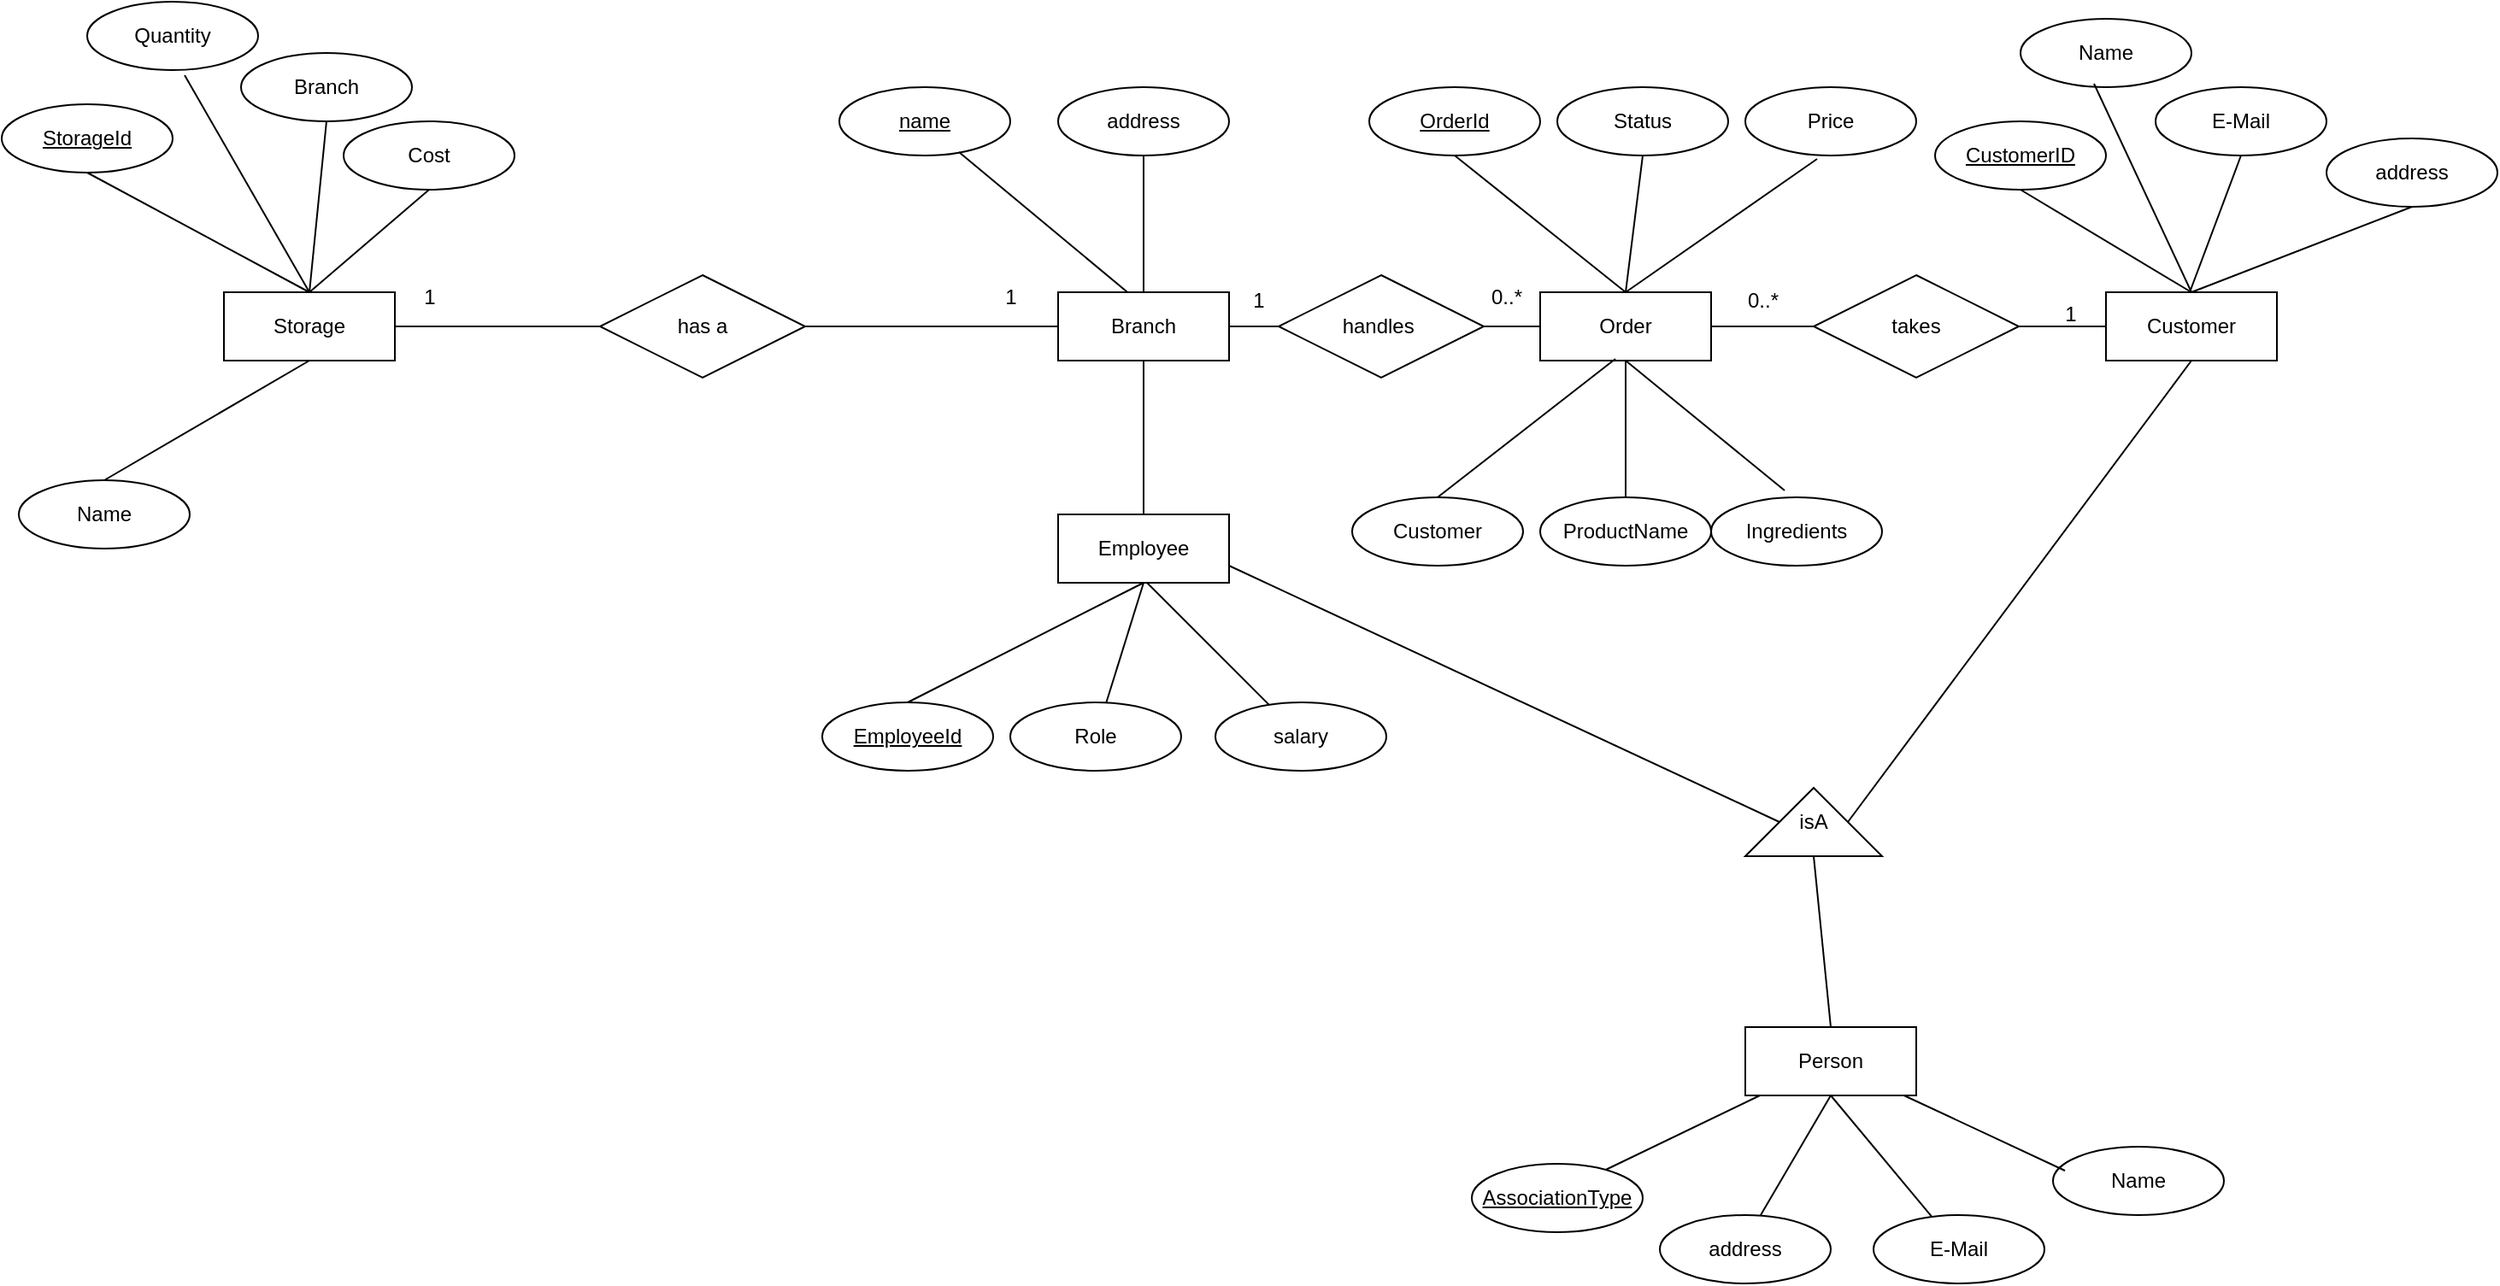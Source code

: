 <mxfile version="24.7.17">
  <diagram name="Seite-1" id="vxKh6G6KHQxjKhKFXu0W">
    <mxGraphModel dx="1853" dy="772" grid="1" gridSize="10" guides="1" tooltips="1" connect="1" arrows="1" fold="1" page="1" pageScale="1" pageWidth="827" pageHeight="1169" math="0" shadow="0">
      <root>
        <mxCell id="0" />
        <mxCell id="1" parent="0" />
        <mxCell id="fLtBAiW2MONKm0dWIwBf-2" value="name" style="ellipse;whiteSpace=wrap;html=1;align=center;fontStyle=4;" vertex="1" parent="1">
          <mxGeometry x="450" y="240" width="100" height="40" as="geometry" />
        </mxCell>
        <mxCell id="fLtBAiW2MONKm0dWIwBf-3" value="" style="endArrow=none;html=1;rounded=0;exitX=0.72;exitY=0.95;exitDx=0;exitDy=0;exitPerimeter=0;entryX=0.43;entryY=0.05;entryDx=0;entryDy=0;entryPerimeter=0;" edge="1" parent="1" target="fLtBAiW2MONKm0dWIwBf-4">
          <mxGeometry relative="1" as="geometry">
            <mxPoint x="520" y="278" as="sourcePoint" />
            <mxPoint x="621.04" y="342" as="targetPoint" />
          </mxGeometry>
        </mxCell>
        <mxCell id="fLtBAiW2MONKm0dWIwBf-4" value="Branch" style="whiteSpace=wrap;html=1;align=center;" vertex="1" parent="1">
          <mxGeometry x="578" y="360" width="100" height="40" as="geometry" />
        </mxCell>
        <mxCell id="fLtBAiW2MONKm0dWIwBf-5" value="address" style="ellipse;whiteSpace=wrap;html=1;align=center;" vertex="1" parent="1">
          <mxGeometry x="578" y="240" width="100" height="40" as="geometry" />
        </mxCell>
        <mxCell id="fLtBAiW2MONKm0dWIwBf-6" value="" style="endArrow=none;html=1;rounded=0;entryX=0.5;entryY=1;entryDx=0;entryDy=0;exitX=0.5;exitY=0;exitDx=0;exitDy=0;" edge="1" parent="1" source="fLtBAiW2MONKm0dWIwBf-4" target="fLtBAiW2MONKm0dWIwBf-5">
          <mxGeometry relative="1" as="geometry">
            <mxPoint x="568" y="410" as="sourcePoint" />
            <mxPoint x="728" y="410" as="targetPoint" />
          </mxGeometry>
        </mxCell>
        <mxCell id="fLtBAiW2MONKm0dWIwBf-26" value="Storage" style="whiteSpace=wrap;html=1;align=center;" vertex="1" parent="1">
          <mxGeometry x="90" y="360" width="100" height="40" as="geometry" />
        </mxCell>
        <mxCell id="fLtBAiW2MONKm0dWIwBf-27" value="" style="endArrow=none;html=1;rounded=0;exitX=1;exitY=0.5;exitDx=0;exitDy=0;entryX=0;entryY=0.5;entryDx=0;entryDy=0;" edge="1" parent="1" source="fLtBAiW2MONKm0dWIwBf-26" target="fLtBAiW2MONKm0dWIwBf-4">
          <mxGeometry relative="1" as="geometry">
            <mxPoint x="380" y="400" as="sourcePoint" />
            <mxPoint x="540" y="400" as="targetPoint" />
          </mxGeometry>
        </mxCell>
        <mxCell id="fLtBAiW2MONKm0dWIwBf-28" value="has a" style="shape=rhombus;perimeter=rhombusPerimeter;whiteSpace=wrap;html=1;align=center;" vertex="1" parent="1">
          <mxGeometry x="310" y="350" width="120" height="60" as="geometry" />
        </mxCell>
        <mxCell id="fLtBAiW2MONKm0dWIwBf-29" value="StorageId" style="ellipse;whiteSpace=wrap;html=1;align=center;fontStyle=4;" vertex="1" parent="1">
          <mxGeometry x="-40" y="250" width="100" height="40" as="geometry" />
        </mxCell>
        <mxCell id="fLtBAiW2MONKm0dWIwBf-31" value="" style="endArrow=none;html=1;rounded=0;exitX=0.5;exitY=1;exitDx=0;exitDy=0;entryX=0.5;entryY=0;entryDx=0;entryDy=0;" edge="1" parent="1" source="fLtBAiW2MONKm0dWIwBf-29" target="fLtBAiW2MONKm0dWIwBf-26">
          <mxGeometry relative="1" as="geometry">
            <mxPoint x="380" y="400" as="sourcePoint" />
            <mxPoint x="540" y="400" as="targetPoint" />
          </mxGeometry>
        </mxCell>
        <mxCell id="fLtBAiW2MONKm0dWIwBf-32" value="Quantity" style="ellipse;whiteSpace=wrap;html=1;align=center;" vertex="1" parent="1">
          <mxGeometry x="10" y="190" width="100" height="40" as="geometry" />
        </mxCell>
        <mxCell id="fLtBAiW2MONKm0dWIwBf-33" value="" style="endArrow=none;html=1;rounded=0;exitX=0.5;exitY=0;exitDx=0;exitDy=0;entryX=0.57;entryY=1.075;entryDx=0;entryDy=0;entryPerimeter=0;" edge="1" parent="1" source="fLtBAiW2MONKm0dWIwBf-26" target="fLtBAiW2MONKm0dWIwBf-32">
          <mxGeometry relative="1" as="geometry">
            <mxPoint x="380" y="400" as="sourcePoint" />
            <mxPoint x="540" y="400" as="targetPoint" />
          </mxGeometry>
        </mxCell>
        <mxCell id="fLtBAiW2MONKm0dWIwBf-34" value="Branch" style="ellipse;whiteSpace=wrap;html=1;align=center;" vertex="1" parent="1">
          <mxGeometry x="100" y="220" width="100" height="40" as="geometry" />
        </mxCell>
        <mxCell id="fLtBAiW2MONKm0dWIwBf-35" style="edgeStyle=orthogonalEdgeStyle;rounded=0;orthogonalLoop=1;jettySize=auto;html=1;exitX=0.5;exitY=1;exitDx=0;exitDy=0;" edge="1" parent="1" source="fLtBAiW2MONKm0dWIwBf-26" target="fLtBAiW2MONKm0dWIwBf-26">
          <mxGeometry relative="1" as="geometry" />
        </mxCell>
        <mxCell id="fLtBAiW2MONKm0dWIwBf-36" value="" style="endArrow=none;html=1;rounded=0;exitX=0.5;exitY=0;exitDx=0;exitDy=0;entryX=0.5;entryY=1;entryDx=0;entryDy=0;" edge="1" parent="1" source="fLtBAiW2MONKm0dWIwBf-26" target="fLtBAiW2MONKm0dWIwBf-34">
          <mxGeometry relative="1" as="geometry">
            <mxPoint x="380" y="400" as="sourcePoint" />
            <mxPoint x="540" y="400" as="targetPoint" />
          </mxGeometry>
        </mxCell>
        <mxCell id="fLtBAiW2MONKm0dWIwBf-38" value="Cost" style="ellipse;whiteSpace=wrap;html=1;align=center;" vertex="1" parent="1">
          <mxGeometry x="160" y="260" width="100" height="40" as="geometry" />
        </mxCell>
        <mxCell id="fLtBAiW2MONKm0dWIwBf-39" value="" style="endArrow=none;html=1;rounded=0;entryX=0.5;entryY=1;entryDx=0;entryDy=0;exitX=0.5;exitY=0;exitDx=0;exitDy=0;" edge="1" parent="1" source="fLtBAiW2MONKm0dWIwBf-26" target="fLtBAiW2MONKm0dWIwBf-38">
          <mxGeometry relative="1" as="geometry">
            <mxPoint x="165" y="360" as="sourcePoint" />
            <mxPoint x="540" y="410" as="targetPoint" />
          </mxGeometry>
        </mxCell>
        <mxCell id="fLtBAiW2MONKm0dWIwBf-43" value="Name" style="ellipse;whiteSpace=wrap;html=1;align=center;" vertex="1" parent="1">
          <mxGeometry x="-30" y="470" width="100" height="40" as="geometry" />
        </mxCell>
        <mxCell id="fLtBAiW2MONKm0dWIwBf-45" value="" style="endArrow=none;html=1;rounded=0;exitX=0.5;exitY=1;exitDx=0;exitDy=0;entryX=0.5;entryY=0;entryDx=0;entryDy=0;" edge="1" parent="1" source="fLtBAiW2MONKm0dWIwBf-26" target="fLtBAiW2MONKm0dWIwBf-43">
          <mxGeometry relative="1" as="geometry">
            <mxPoint x="380" y="410" as="sourcePoint" />
            <mxPoint x="540" y="410" as="targetPoint" />
          </mxGeometry>
        </mxCell>
        <mxCell id="fLtBAiW2MONKm0dWIwBf-46" value="Order" style="whiteSpace=wrap;html=1;align=center;" vertex="1" parent="1">
          <mxGeometry x="860" y="360" width="100" height="40" as="geometry" />
        </mxCell>
        <mxCell id="fLtBAiW2MONKm0dWIwBf-47" value="OrderId" style="ellipse;whiteSpace=wrap;html=1;align=center;fontStyle=4;" vertex="1" parent="1">
          <mxGeometry x="760" y="240" width="100" height="40" as="geometry" />
        </mxCell>
        <mxCell id="fLtBAiW2MONKm0dWIwBf-48" value="" style="endArrow=none;html=1;rounded=0;entryX=0.5;entryY=1;entryDx=0;entryDy=0;exitX=0.5;exitY=0;exitDx=0;exitDy=0;" edge="1" parent="1" source="fLtBAiW2MONKm0dWIwBf-46" target="fLtBAiW2MONKm0dWIwBf-47">
          <mxGeometry relative="1" as="geometry">
            <mxPoint x="390" y="450" as="sourcePoint" />
            <mxPoint x="550" y="450" as="targetPoint" />
          </mxGeometry>
        </mxCell>
        <mxCell id="fLtBAiW2MONKm0dWIwBf-49" value="Status" style="ellipse;whiteSpace=wrap;html=1;align=center;" vertex="1" parent="1">
          <mxGeometry x="870" y="240" width="100" height="40" as="geometry" />
        </mxCell>
        <mxCell id="fLtBAiW2MONKm0dWIwBf-50" value="" style="endArrow=none;html=1;rounded=0;exitX=0.5;exitY=1;exitDx=0;exitDy=0;entryX=0.5;entryY=0;entryDx=0;entryDy=0;" edge="1" parent="1" source="fLtBAiW2MONKm0dWIwBf-49" target="fLtBAiW2MONKm0dWIwBf-46">
          <mxGeometry relative="1" as="geometry">
            <mxPoint x="390" y="450" as="sourcePoint" />
            <mxPoint x="550" y="450" as="targetPoint" />
          </mxGeometry>
        </mxCell>
        <mxCell id="fLtBAiW2MONKm0dWIwBf-52" value="" style="endArrow=none;html=1;rounded=0;exitX=0.5;exitY=0;exitDx=0;exitDy=0;entryX=0.42;entryY=1.05;entryDx=0;entryDy=0;entryPerimeter=0;" edge="1" parent="1" source="fLtBAiW2MONKm0dWIwBf-46" target="fLtBAiW2MONKm0dWIwBf-53">
          <mxGeometry relative="1" as="geometry">
            <mxPoint x="870" y="450" as="sourcePoint" />
            <mxPoint x="1050" y="300" as="targetPoint" />
          </mxGeometry>
        </mxCell>
        <mxCell id="fLtBAiW2MONKm0dWIwBf-53" value="Price" style="ellipse;whiteSpace=wrap;html=1;align=center;" vertex="1" parent="1">
          <mxGeometry x="980" y="240" width="100" height="40" as="geometry" />
        </mxCell>
        <mxCell id="fLtBAiW2MONKm0dWIwBf-54" value="ProductName" style="ellipse;whiteSpace=wrap;html=1;align=center;" vertex="1" parent="1">
          <mxGeometry x="860" y="480" width="100" height="40" as="geometry" />
        </mxCell>
        <mxCell id="fLtBAiW2MONKm0dWIwBf-55" value="" style="endArrow=none;html=1;rounded=0;exitX=0.5;exitY=0;exitDx=0;exitDy=0;entryX=0.5;entryY=1;entryDx=0;entryDy=0;" edge="1" parent="1" source="fLtBAiW2MONKm0dWIwBf-54" target="fLtBAiW2MONKm0dWIwBf-46">
          <mxGeometry relative="1" as="geometry">
            <mxPoint x="870" y="450" as="sourcePoint" />
            <mxPoint x="1030" y="450" as="targetPoint" />
          </mxGeometry>
        </mxCell>
        <mxCell id="fLtBAiW2MONKm0dWIwBf-60" value="" style="endArrow=none;html=1;rounded=0;exitX=0.5;exitY=1;exitDx=0;exitDy=0;entryX=0.43;entryY=-0.1;entryDx=0;entryDy=0;entryPerimeter=0;" edge="1" parent="1" source="fLtBAiW2MONKm0dWIwBf-46" target="fLtBAiW2MONKm0dWIwBf-61">
          <mxGeometry relative="1" as="geometry">
            <mxPoint x="870" y="450" as="sourcePoint" />
            <mxPoint x="950" y="470" as="targetPoint" />
          </mxGeometry>
        </mxCell>
        <mxCell id="fLtBAiW2MONKm0dWIwBf-61" value="Ingredients" style="ellipse;whiteSpace=wrap;html=1;align=center;" vertex="1" parent="1">
          <mxGeometry x="960" y="480" width="100" height="40" as="geometry" />
        </mxCell>
        <mxCell id="fLtBAiW2MONKm0dWIwBf-62" value="Customer" style="ellipse;whiteSpace=wrap;html=1;align=center;" vertex="1" parent="1">
          <mxGeometry x="750" y="480" width="100" height="40" as="geometry" />
        </mxCell>
        <mxCell id="fLtBAiW2MONKm0dWIwBf-63" value="" style="endArrow=none;html=1;rounded=0;exitX=0.5;exitY=0;exitDx=0;exitDy=0;entryX=0.44;entryY=0.975;entryDx=0;entryDy=0;entryPerimeter=0;" edge="1" parent="1" source="fLtBAiW2MONKm0dWIwBf-62" target="fLtBAiW2MONKm0dWIwBf-46">
          <mxGeometry relative="1" as="geometry">
            <mxPoint x="790" y="330" as="sourcePoint" />
            <mxPoint x="950" y="330" as="targetPoint" />
          </mxGeometry>
        </mxCell>
        <mxCell id="fLtBAiW2MONKm0dWIwBf-67" value="" style="endArrow=none;html=1;rounded=0;exitX=1;exitY=0.5;exitDx=0;exitDy=0;entryX=0;entryY=0.5;entryDx=0;entryDy=0;" edge="1" parent="1" source="fLtBAiW2MONKm0dWIwBf-68" target="fLtBAiW2MONKm0dWIwBf-46">
          <mxGeometry relative="1" as="geometry">
            <mxPoint x="790" y="330" as="sourcePoint" />
            <mxPoint x="950" y="330" as="targetPoint" />
          </mxGeometry>
        </mxCell>
        <mxCell id="fLtBAiW2MONKm0dWIwBf-69" value="" style="endArrow=none;html=1;rounded=0;exitX=1;exitY=0.5;exitDx=0;exitDy=0;entryX=0;entryY=0.5;entryDx=0;entryDy=0;" edge="1" parent="1" source="fLtBAiW2MONKm0dWIwBf-4" target="fLtBAiW2MONKm0dWIwBf-68">
          <mxGeometry relative="1" as="geometry">
            <mxPoint x="678" y="380" as="sourcePoint" />
            <mxPoint x="860" y="380" as="targetPoint" />
          </mxGeometry>
        </mxCell>
        <mxCell id="fLtBAiW2MONKm0dWIwBf-68" value="handles&amp;nbsp;" style="shape=rhombus;perimeter=rhombusPerimeter;whiteSpace=wrap;html=1;align=center;" vertex="1" parent="1">
          <mxGeometry x="707" y="350" width="120" height="60" as="geometry" />
        </mxCell>
        <mxCell id="fLtBAiW2MONKm0dWIwBf-70" value="Customer" style="whiteSpace=wrap;html=1;align=center;" vertex="1" parent="1">
          <mxGeometry x="1191" y="360" width="100" height="40" as="geometry" />
        </mxCell>
        <mxCell id="fLtBAiW2MONKm0dWIwBf-71" value="" style="endArrow=none;html=1;rounded=0;exitX=1;exitY=0.5;exitDx=0;exitDy=0;entryX=0;entryY=0.5;entryDx=0;entryDy=0;" edge="1" parent="1" source="fLtBAiW2MONKm0dWIwBf-72" target="fLtBAiW2MONKm0dWIwBf-70">
          <mxGeometry relative="1" as="geometry">
            <mxPoint x="870" y="330" as="sourcePoint" />
            <mxPoint x="1030" y="330" as="targetPoint" />
          </mxGeometry>
        </mxCell>
        <mxCell id="fLtBAiW2MONKm0dWIwBf-73" value="" style="endArrow=none;html=1;rounded=0;exitX=1;exitY=0.5;exitDx=0;exitDy=0;entryX=0;entryY=0.5;entryDx=0;entryDy=0;" edge="1" parent="1" source="fLtBAiW2MONKm0dWIwBf-46" target="fLtBAiW2MONKm0dWIwBf-72">
          <mxGeometry relative="1" as="geometry">
            <mxPoint x="960" y="380" as="sourcePoint" />
            <mxPoint x="1110" y="380" as="targetPoint" />
          </mxGeometry>
        </mxCell>
        <mxCell id="fLtBAiW2MONKm0dWIwBf-72" value="takes" style="shape=rhombus;perimeter=rhombusPerimeter;whiteSpace=wrap;html=1;align=center;" vertex="1" parent="1">
          <mxGeometry x="1020" y="350" width="120" height="60" as="geometry" />
        </mxCell>
        <mxCell id="fLtBAiW2MONKm0dWIwBf-74" value="Name" style="ellipse;whiteSpace=wrap;html=1;align=center;" vertex="1" parent="1">
          <mxGeometry x="1141" y="200" width="100" height="40" as="geometry" />
        </mxCell>
        <mxCell id="fLtBAiW2MONKm0dWIwBf-75" value="CustomerID" style="ellipse;whiteSpace=wrap;html=1;align=center;fontStyle=4;" vertex="1" parent="1">
          <mxGeometry x="1091" y="260" width="100" height="40" as="geometry" />
        </mxCell>
        <mxCell id="fLtBAiW2MONKm0dWIwBf-76" value="" style="endArrow=none;html=1;rounded=0;exitX=0.5;exitY=1;exitDx=0;exitDy=0;entryX=0.5;entryY=0;entryDx=0;entryDy=0;" edge="1" parent="1" source="fLtBAiW2MONKm0dWIwBf-75" target="fLtBAiW2MONKm0dWIwBf-70">
          <mxGeometry relative="1" as="geometry">
            <mxPoint x="1020" y="410" as="sourcePoint" />
            <mxPoint x="1180" y="410" as="targetPoint" />
          </mxGeometry>
        </mxCell>
        <mxCell id="fLtBAiW2MONKm0dWIwBf-77" value="" style="endArrow=none;html=1;rounded=0;exitX=0.43;exitY=0.95;exitDx=0;exitDy=0;exitPerimeter=0;entryX=0.5;entryY=0;entryDx=0;entryDy=0;" edge="1" parent="1" source="fLtBAiW2MONKm0dWIwBf-74" target="fLtBAiW2MONKm0dWIwBf-70">
          <mxGeometry relative="1" as="geometry">
            <mxPoint x="1020" y="410" as="sourcePoint" />
            <mxPoint x="1180" y="410" as="targetPoint" />
          </mxGeometry>
        </mxCell>
        <mxCell id="fLtBAiW2MONKm0dWIwBf-78" value="E-Mail" style="ellipse;whiteSpace=wrap;html=1;align=center;" vertex="1" parent="1">
          <mxGeometry x="1220" y="240" width="100" height="40" as="geometry" />
        </mxCell>
        <mxCell id="fLtBAiW2MONKm0dWIwBf-81" value="" style="endArrow=none;html=1;rounded=0;entryX=0.5;entryY=1;entryDx=0;entryDy=0;" edge="1" parent="1" target="fLtBAiW2MONKm0dWIwBf-78">
          <mxGeometry relative="1" as="geometry">
            <mxPoint x="1240" y="360" as="sourcePoint" />
            <mxPoint x="1180" y="410" as="targetPoint" />
          </mxGeometry>
        </mxCell>
        <mxCell id="fLtBAiW2MONKm0dWIwBf-82" value="Employee" style="whiteSpace=wrap;html=1;align=center;" vertex="1" parent="1">
          <mxGeometry x="578" y="490" width="100" height="40" as="geometry" />
        </mxCell>
        <mxCell id="fLtBAiW2MONKm0dWIwBf-83" value="" style="endArrow=none;html=1;rounded=0;exitX=0.5;exitY=1;exitDx=0;exitDy=0;entryX=0.5;entryY=0;entryDx=0;entryDy=0;" edge="1" parent="1" source="fLtBAiW2MONKm0dWIwBf-4" target="fLtBAiW2MONKm0dWIwBf-82">
          <mxGeometry relative="1" as="geometry">
            <mxPoint x="870" y="410" as="sourcePoint" />
            <mxPoint x="1030" y="410" as="targetPoint" />
          </mxGeometry>
        </mxCell>
        <mxCell id="fLtBAiW2MONKm0dWIwBf-84" value="1" style="text;html=1;align=center;verticalAlign=middle;resizable=0;points=[];autosize=1;strokeColor=none;fillColor=none;" vertex="1" parent="1">
          <mxGeometry x="1155" y="358" width="30" height="30" as="geometry" />
        </mxCell>
        <mxCell id="fLtBAiW2MONKm0dWIwBf-85" value="0..*" style="text;html=1;align=center;verticalAlign=middle;resizable=0;points=[];autosize=1;strokeColor=none;fillColor=none;" vertex="1" parent="1">
          <mxGeometry x="970" y="350" width="40" height="30" as="geometry" />
        </mxCell>
        <mxCell id="fLtBAiW2MONKm0dWIwBf-86" value="0..*" style="text;html=1;align=center;verticalAlign=middle;resizable=0;points=[];autosize=1;strokeColor=none;fillColor=none;" vertex="1" parent="1">
          <mxGeometry x="820" y="348" width="40" height="30" as="geometry" />
        </mxCell>
        <mxCell id="fLtBAiW2MONKm0dWIwBf-87" value="1" style="text;html=1;align=center;verticalAlign=middle;resizable=0;points=[];autosize=1;strokeColor=none;fillColor=none;" vertex="1" parent="1">
          <mxGeometry x="680" y="350" width="30" height="30" as="geometry" />
        </mxCell>
        <mxCell id="fLtBAiW2MONKm0dWIwBf-88" value="address" style="ellipse;whiteSpace=wrap;html=1;align=center;" vertex="1" parent="1">
          <mxGeometry x="1320" y="270" width="100" height="40" as="geometry" />
        </mxCell>
        <mxCell id="fLtBAiW2MONKm0dWIwBf-89" value="" style="endArrow=none;html=1;rounded=0;exitX=0.5;exitY=1;exitDx=0;exitDy=0;entryX=0.5;entryY=0;entryDx=0;entryDy=0;" edge="1" parent="1" source="fLtBAiW2MONKm0dWIwBf-88" target="fLtBAiW2MONKm0dWIwBf-70">
          <mxGeometry relative="1" as="geometry">
            <mxPoint x="1040" y="390" as="sourcePoint" />
            <mxPoint x="1200" y="390" as="targetPoint" />
          </mxGeometry>
        </mxCell>
        <mxCell id="fLtBAiW2MONKm0dWIwBf-90" value="1" style="text;html=1;align=center;verticalAlign=middle;resizable=0;points=[];autosize=1;strokeColor=none;fillColor=none;" vertex="1" parent="1">
          <mxGeometry x="535" y="348" width="30" height="30" as="geometry" />
        </mxCell>
        <mxCell id="fLtBAiW2MONKm0dWIwBf-91" value="1" style="text;html=1;align=center;verticalAlign=middle;resizable=0;points=[];autosize=1;strokeColor=none;fillColor=none;" vertex="1" parent="1">
          <mxGeometry x="195" y="348" width="30" height="30" as="geometry" />
        </mxCell>
        <mxCell id="fLtBAiW2MONKm0dWIwBf-92" value="EmployeeId" style="ellipse;whiteSpace=wrap;html=1;align=center;fontStyle=4;" vertex="1" parent="1">
          <mxGeometry x="440" y="600" width="100" height="40" as="geometry" />
        </mxCell>
        <mxCell id="fLtBAiW2MONKm0dWIwBf-93" value="" style="endArrow=none;html=1;rounded=0;exitX=0.5;exitY=1;exitDx=0;exitDy=0;entryX=0.5;entryY=0;entryDx=0;entryDy=0;" edge="1" parent="1" source="fLtBAiW2MONKm0dWIwBf-82" target="fLtBAiW2MONKm0dWIwBf-92">
          <mxGeometry relative="1" as="geometry">
            <mxPoint x="670" y="460" as="sourcePoint" />
            <mxPoint x="830" y="460" as="targetPoint" />
          </mxGeometry>
        </mxCell>
        <mxCell id="fLtBAiW2MONKm0dWIwBf-94" value="" style="endArrow=none;html=1;rounded=0;exitX=0.5;exitY=1;exitDx=0;exitDy=0;" edge="1" parent="1" source="fLtBAiW2MONKm0dWIwBf-82" target="fLtBAiW2MONKm0dWIwBf-95">
          <mxGeometry relative="1" as="geometry">
            <mxPoint x="670" y="460" as="sourcePoint" />
            <mxPoint x="630" y="580" as="targetPoint" />
          </mxGeometry>
        </mxCell>
        <mxCell id="fLtBAiW2MONKm0dWIwBf-95" value="Role" style="ellipse;whiteSpace=wrap;html=1;align=center;" vertex="1" parent="1">
          <mxGeometry x="550" y="600" width="100" height="40" as="geometry" />
        </mxCell>
        <mxCell id="fLtBAiW2MONKm0dWIwBf-96" value="" style="endArrow=none;html=1;rounded=0;" edge="1" parent="1" target="fLtBAiW2MONKm0dWIwBf-97">
          <mxGeometry relative="1" as="geometry">
            <mxPoint x="630" y="530" as="sourcePoint" />
            <mxPoint x="710" y="600" as="targetPoint" />
          </mxGeometry>
        </mxCell>
        <mxCell id="fLtBAiW2MONKm0dWIwBf-97" value="salary" style="ellipse;whiteSpace=wrap;html=1;align=center;" vertex="1" parent="1">
          <mxGeometry x="670" y="600" width="100" height="40" as="geometry" />
        </mxCell>
        <mxCell id="fLtBAiW2MONKm0dWIwBf-99" value="isA" style="triangle;whiteSpace=wrap;html=1;direction=north;rotation=0;" vertex="1" parent="1">
          <mxGeometry x="980" y="650" width="80" height="40" as="geometry" />
        </mxCell>
        <mxCell id="fLtBAiW2MONKm0dWIwBf-100" value="" style="endArrow=none;html=1;rounded=0;exitX=1;exitY=0.75;exitDx=0;exitDy=0;entryX=0.5;entryY=0;entryDx=0;entryDy=0;" edge="1" parent="1" source="fLtBAiW2MONKm0dWIwBf-82" target="fLtBAiW2MONKm0dWIwBf-99">
          <mxGeometry relative="1" as="geometry">
            <mxPoint x="670" y="460" as="sourcePoint" />
            <mxPoint x="830" y="460" as="targetPoint" />
          </mxGeometry>
        </mxCell>
        <mxCell id="fLtBAiW2MONKm0dWIwBf-101" value="" style="endArrow=none;html=1;rounded=0;exitX=0.5;exitY=1;exitDx=0;exitDy=0;entryX=0.5;entryY=1;entryDx=0;entryDy=0;" edge="1" parent="1" source="fLtBAiW2MONKm0dWIwBf-70" target="fLtBAiW2MONKm0dWIwBf-99">
          <mxGeometry relative="1" as="geometry">
            <mxPoint x="670" y="460" as="sourcePoint" />
            <mxPoint x="830" y="460" as="targetPoint" />
          </mxGeometry>
        </mxCell>
        <mxCell id="fLtBAiW2MONKm0dWIwBf-102" value="Person" style="whiteSpace=wrap;html=1;align=center;" vertex="1" parent="1">
          <mxGeometry x="980" y="790" width="100" height="40" as="geometry" />
        </mxCell>
        <mxCell id="fLtBAiW2MONKm0dWIwBf-104" value="" style="endArrow=none;html=1;rounded=0;exitX=0;exitY=0.5;exitDx=0;exitDy=0;entryX=0.5;entryY=0;entryDx=0;entryDy=0;" edge="1" parent="1" source="fLtBAiW2MONKm0dWIwBf-99" target="fLtBAiW2MONKm0dWIwBf-102">
          <mxGeometry relative="1" as="geometry">
            <mxPoint x="670" y="470" as="sourcePoint" />
            <mxPoint x="830" y="470" as="targetPoint" />
          </mxGeometry>
        </mxCell>
        <mxCell id="fLtBAiW2MONKm0dWIwBf-106" value="" style="endArrow=none;html=1;rounded=0;entryX=0.59;entryY=-0.05;entryDx=0;entryDy=0;entryPerimeter=0;" edge="1" parent="1" source="fLtBAiW2MONKm0dWIwBf-102">
          <mxGeometry relative="1" as="geometry">
            <mxPoint x="780" y="580" as="sourcePoint" />
            <mxPoint x="889" y="878" as="targetPoint" />
          </mxGeometry>
        </mxCell>
        <mxCell id="fLtBAiW2MONKm0dWIwBf-109" value="AssociationType" style="ellipse;whiteSpace=wrap;html=1;align=center;fontStyle=4;" vertex="1" parent="1">
          <mxGeometry x="820" y="870" width="100" height="40" as="geometry" />
        </mxCell>
        <mxCell id="fLtBAiW2MONKm0dWIwBf-112" value="address" style="ellipse;whiteSpace=wrap;html=1;align=center;" vertex="1" parent="1">
          <mxGeometry x="930" y="900" width="100" height="40" as="geometry" />
        </mxCell>
        <mxCell id="fLtBAiW2MONKm0dWIwBf-113" value="E-Mail" style="ellipse;whiteSpace=wrap;html=1;align=center;" vertex="1" parent="1">
          <mxGeometry x="1055" y="900" width="100" height="40" as="geometry" />
        </mxCell>
        <mxCell id="fLtBAiW2MONKm0dWIwBf-114" value="Name" style="ellipse;whiteSpace=wrap;html=1;align=center;" vertex="1" parent="1">
          <mxGeometry x="1160" y="860" width="100" height="40" as="geometry" />
        </mxCell>
        <mxCell id="fLtBAiW2MONKm0dWIwBf-115" value="" style="endArrow=none;html=1;rounded=0;exitX=0.5;exitY=1;exitDx=0;exitDy=0;entryX=0.59;entryY=0;entryDx=0;entryDy=0;entryPerimeter=0;" edge="1" parent="1" source="fLtBAiW2MONKm0dWIwBf-102" target="fLtBAiW2MONKm0dWIwBf-112">
          <mxGeometry relative="1" as="geometry">
            <mxPoint x="900" y="580" as="sourcePoint" />
            <mxPoint x="1060" y="580" as="targetPoint" />
          </mxGeometry>
        </mxCell>
        <mxCell id="fLtBAiW2MONKm0dWIwBf-116" value="" style="endArrow=none;html=1;rounded=0;exitX=0.5;exitY=1;exitDx=0;exitDy=0;" edge="1" parent="1" source="fLtBAiW2MONKm0dWIwBf-102" target="fLtBAiW2MONKm0dWIwBf-113">
          <mxGeometry relative="1" as="geometry">
            <mxPoint x="900" y="580" as="sourcePoint" />
            <mxPoint x="1060" y="580" as="targetPoint" />
          </mxGeometry>
        </mxCell>
        <mxCell id="fLtBAiW2MONKm0dWIwBf-117" value="" style="endArrow=none;html=1;rounded=0;exitX=0.07;exitY=0.35;exitDx=0;exitDy=0;exitPerimeter=0;" edge="1" parent="1" source="fLtBAiW2MONKm0dWIwBf-114" target="fLtBAiW2MONKm0dWIwBf-102">
          <mxGeometry relative="1" as="geometry">
            <mxPoint x="900" y="580" as="sourcePoint" />
            <mxPoint x="1060" y="580" as="targetPoint" />
          </mxGeometry>
        </mxCell>
      </root>
    </mxGraphModel>
  </diagram>
</mxfile>
